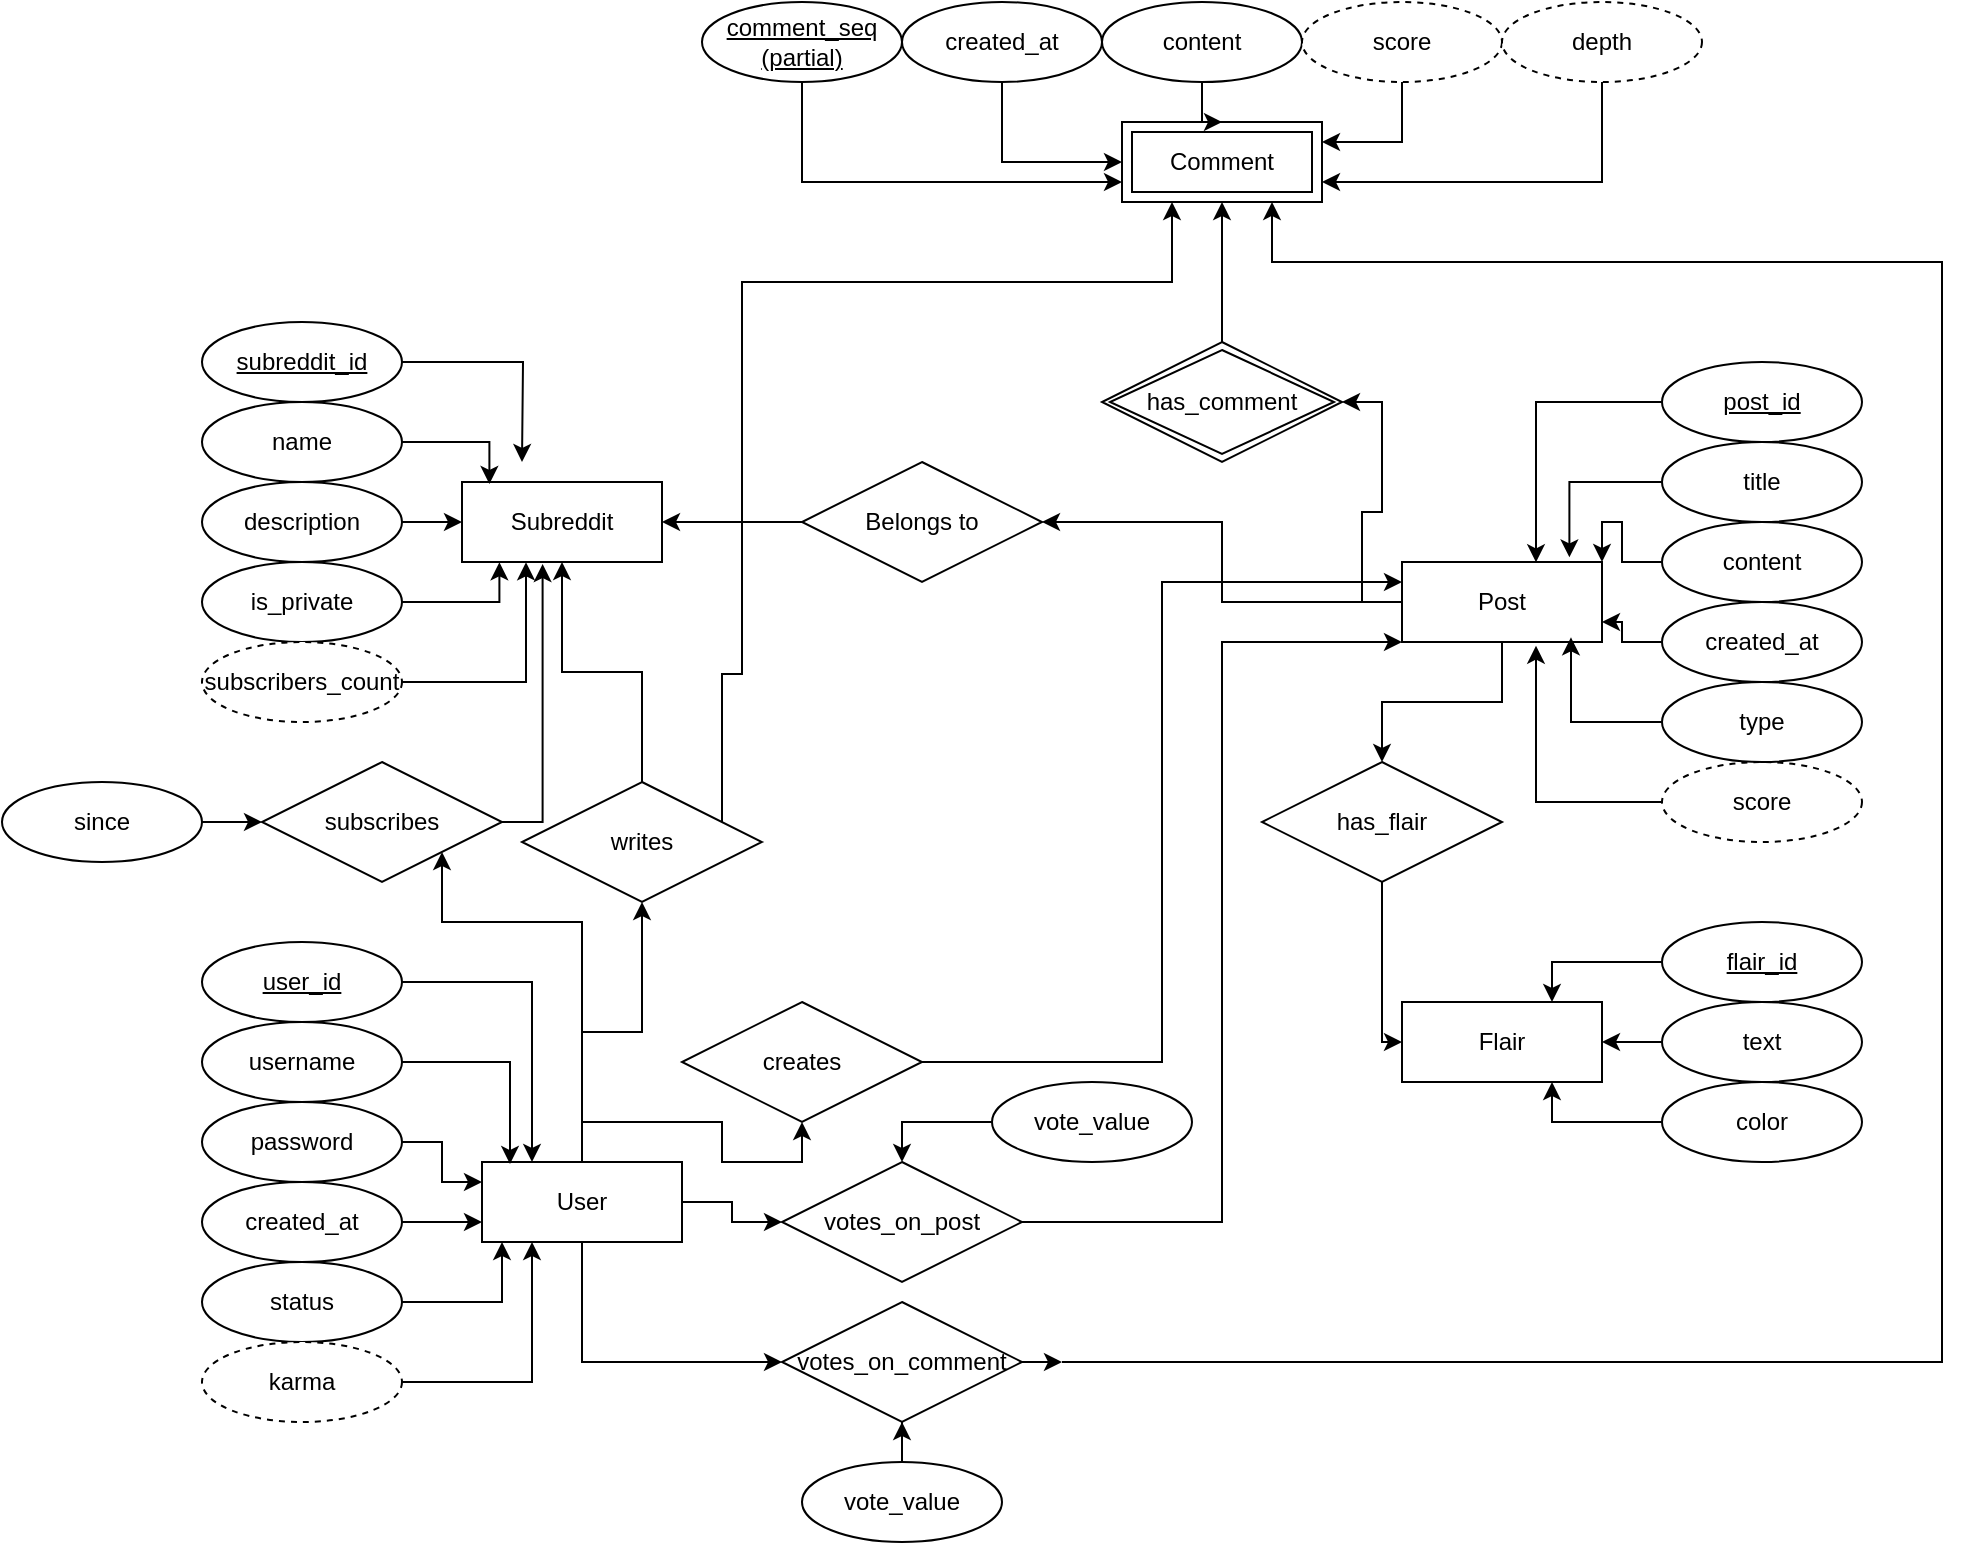 <mxfile version="28.2.7" pages="3">
  <diagram name="Концептуален модел" id="dYPgF4JKymdjszaEyosC">
    <mxGraphModel dx="1991" dy="628" grid="1" gridSize="10" guides="1" tooltips="1" connect="1" arrows="1" fold="1" page="1" pageScale="1" pageWidth="850" pageHeight="1100" math="0" shadow="0">
      <root>
        <mxCell id="0" />
        <mxCell id="1" parent="0" />
        <mxCell id="xXVBoHOG3CjWOZ_luBMX-74" style="edgeStyle=orthogonalEdgeStyle;rounded=0;orthogonalLoop=1;jettySize=auto;html=1;entryX=0.5;entryY=1;entryDx=0;entryDy=0;" edge="1" parent="1" source="xXVBoHOG3CjWOZ_luBMX-1" target="xXVBoHOG3CjWOZ_luBMX-73">
          <mxGeometry relative="1" as="geometry" />
        </mxCell>
        <mxCell id="xXVBoHOG3CjWOZ_luBMX-84" style="edgeStyle=orthogonalEdgeStyle;rounded=0;orthogonalLoop=1;jettySize=auto;html=1;entryX=0.5;entryY=1;entryDx=0;entryDy=0;" edge="1" parent="1" source="xXVBoHOG3CjWOZ_luBMX-1" target="xXVBoHOG3CjWOZ_luBMX-83">
          <mxGeometry relative="1" as="geometry" />
        </mxCell>
        <mxCell id="xXVBoHOG3CjWOZ_luBMX-93" style="edgeStyle=orthogonalEdgeStyle;rounded=0;orthogonalLoop=1;jettySize=auto;html=1;entryX=0;entryY=0.5;entryDx=0;entryDy=0;" edge="1" parent="1" source="xXVBoHOG3CjWOZ_luBMX-1" target="xXVBoHOG3CjWOZ_luBMX-92">
          <mxGeometry relative="1" as="geometry" />
        </mxCell>
        <mxCell id="xXVBoHOG3CjWOZ_luBMX-96" style="edgeStyle=orthogonalEdgeStyle;rounded=0;orthogonalLoop=1;jettySize=auto;html=1;entryX=0;entryY=0.5;entryDx=0;entryDy=0;" edge="1" parent="1" source="xXVBoHOG3CjWOZ_luBMX-1" target="xXVBoHOG3CjWOZ_luBMX-95">
          <mxGeometry relative="1" as="geometry">
            <mxPoint x="220" y="700" as="targetPoint" />
            <Array as="points">
              <mxPoint x="220" y="690" />
            </Array>
          </mxGeometry>
        </mxCell>
        <mxCell id="xXVBoHOG3CjWOZ_luBMX-1" value="User" style="whiteSpace=wrap;html=1;align=center;" vertex="1" parent="1">
          <mxGeometry x="170" y="590" width="100" height="40" as="geometry" />
        </mxCell>
        <mxCell id="xXVBoHOG3CjWOZ_luBMX-12" style="edgeStyle=orthogonalEdgeStyle;rounded=0;orthogonalLoop=1;jettySize=auto;html=1;entryX=0.25;entryY=0;entryDx=0;entryDy=0;" edge="1" parent="1" source="xXVBoHOG3CjWOZ_luBMX-2" target="xXVBoHOG3CjWOZ_luBMX-1">
          <mxGeometry relative="1" as="geometry" />
        </mxCell>
        <mxCell id="xXVBoHOG3CjWOZ_luBMX-2" value="user_id" style="ellipse;whiteSpace=wrap;html=1;align=center;fontStyle=4;" vertex="1" parent="1">
          <mxGeometry x="30" y="480" width="100" height="40" as="geometry" />
        </mxCell>
        <mxCell id="xXVBoHOG3CjWOZ_luBMX-3" value="username" style="ellipse;whiteSpace=wrap;html=1;align=center;" vertex="1" parent="1">
          <mxGeometry x="30" y="520" width="100" height="40" as="geometry" />
        </mxCell>
        <mxCell id="xXVBoHOG3CjWOZ_luBMX-14" style="edgeStyle=orthogonalEdgeStyle;rounded=0;orthogonalLoop=1;jettySize=auto;html=1;entryX=0;entryY=0.25;entryDx=0;entryDy=0;" edge="1" parent="1" source="xXVBoHOG3CjWOZ_luBMX-4" target="xXVBoHOG3CjWOZ_luBMX-1">
          <mxGeometry relative="1" as="geometry" />
        </mxCell>
        <mxCell id="xXVBoHOG3CjWOZ_luBMX-4" value="password" style="ellipse;whiteSpace=wrap;html=1;align=center;" vertex="1" parent="1">
          <mxGeometry x="30" y="560" width="100" height="40" as="geometry" />
        </mxCell>
        <mxCell id="xXVBoHOG3CjWOZ_luBMX-15" style="edgeStyle=orthogonalEdgeStyle;rounded=0;orthogonalLoop=1;jettySize=auto;html=1;entryX=0;entryY=0.75;entryDx=0;entryDy=0;" edge="1" parent="1" source="xXVBoHOG3CjWOZ_luBMX-5" target="xXVBoHOG3CjWOZ_luBMX-1">
          <mxGeometry relative="1" as="geometry" />
        </mxCell>
        <mxCell id="xXVBoHOG3CjWOZ_luBMX-5" value="created_at" style="ellipse;whiteSpace=wrap;html=1;align=center;" vertex="1" parent="1">
          <mxGeometry x="30" y="600" width="100" height="40" as="geometry" />
        </mxCell>
        <mxCell id="xXVBoHOG3CjWOZ_luBMX-6" value="status" style="ellipse;whiteSpace=wrap;html=1;align=center;" vertex="1" parent="1">
          <mxGeometry x="30" y="640" width="100" height="40" as="geometry" />
        </mxCell>
        <mxCell id="xXVBoHOG3CjWOZ_luBMX-17" style="edgeStyle=orthogonalEdgeStyle;rounded=0;orthogonalLoop=1;jettySize=auto;html=1;entryX=0.25;entryY=1;entryDx=0;entryDy=0;" edge="1" parent="1" source="xXVBoHOG3CjWOZ_luBMX-11" target="xXVBoHOG3CjWOZ_luBMX-1">
          <mxGeometry relative="1" as="geometry" />
        </mxCell>
        <mxCell id="xXVBoHOG3CjWOZ_luBMX-11" value="karma" style="ellipse;whiteSpace=wrap;html=1;align=center;dashed=1;" vertex="1" parent="1">
          <mxGeometry x="30" y="680" width="100" height="40" as="geometry" />
        </mxCell>
        <mxCell id="xXVBoHOG3CjWOZ_luBMX-13" style="edgeStyle=orthogonalEdgeStyle;rounded=0;orthogonalLoop=1;jettySize=auto;html=1;entryX=0.14;entryY=0.025;entryDx=0;entryDy=0;entryPerimeter=0;" edge="1" parent="1" source="xXVBoHOG3CjWOZ_luBMX-3" target="xXVBoHOG3CjWOZ_luBMX-1">
          <mxGeometry relative="1" as="geometry" />
        </mxCell>
        <mxCell id="xXVBoHOG3CjWOZ_luBMX-16" style="edgeStyle=orthogonalEdgeStyle;rounded=0;orthogonalLoop=1;jettySize=auto;html=1;entryX=0.1;entryY=1;entryDx=0;entryDy=0;entryPerimeter=0;" edge="1" parent="1" source="xXVBoHOG3CjWOZ_luBMX-6" target="xXVBoHOG3CjWOZ_luBMX-1">
          <mxGeometry relative="1" as="geometry" />
        </mxCell>
        <mxCell id="xXVBoHOG3CjWOZ_luBMX-18" value="Subreddit" style="whiteSpace=wrap;html=1;align=center;" vertex="1" parent="1">
          <mxGeometry x="160" y="250" width="100" height="40" as="geometry" />
        </mxCell>
        <mxCell id="xXVBoHOG3CjWOZ_luBMX-19" value="name" style="ellipse;whiteSpace=wrap;html=1;align=center;" vertex="1" parent="1">
          <mxGeometry x="30" y="210" width="100" height="40" as="geometry" />
        </mxCell>
        <mxCell id="xXVBoHOG3CjWOZ_luBMX-30" value="" style="edgeStyle=orthogonalEdgeStyle;rounded=0;orthogonalLoop=1;jettySize=auto;html=1;" edge="1" parent="1" source="xXVBoHOG3CjWOZ_luBMX-20" target="xXVBoHOG3CjWOZ_luBMX-18">
          <mxGeometry relative="1" as="geometry" />
        </mxCell>
        <mxCell id="xXVBoHOG3CjWOZ_luBMX-20" value="description" style="ellipse;whiteSpace=wrap;html=1;align=center;" vertex="1" parent="1">
          <mxGeometry x="30" y="250" width="100" height="40" as="geometry" />
        </mxCell>
        <mxCell id="xXVBoHOG3CjWOZ_luBMX-22" value="is_private" style="ellipse;whiteSpace=wrap;html=1;align=center;" vertex="1" parent="1">
          <mxGeometry x="30" y="290" width="100" height="40" as="geometry" />
        </mxCell>
        <mxCell id="xXVBoHOG3CjWOZ_luBMX-28" style="edgeStyle=orthogonalEdgeStyle;rounded=0;orthogonalLoop=1;jettySize=auto;html=1;" edge="1" parent="1" source="xXVBoHOG3CjWOZ_luBMX-24">
          <mxGeometry relative="1" as="geometry">
            <mxPoint x="190" y="240" as="targetPoint" />
          </mxGeometry>
        </mxCell>
        <mxCell id="xXVBoHOG3CjWOZ_luBMX-24" value="subreddit_id" style="ellipse;whiteSpace=wrap;html=1;align=center;fontStyle=4;" vertex="1" parent="1">
          <mxGeometry x="30" y="170" width="100" height="40" as="geometry" />
        </mxCell>
        <mxCell id="xXVBoHOG3CjWOZ_luBMX-25" value="subscribers_count" style="ellipse;whiteSpace=wrap;html=1;align=center;dashed=1;" vertex="1" parent="1">
          <mxGeometry x="30" y="330" width="100" height="40" as="geometry" />
        </mxCell>
        <mxCell id="xXVBoHOG3CjWOZ_luBMX-29" style="edgeStyle=orthogonalEdgeStyle;rounded=0;orthogonalLoop=1;jettySize=auto;html=1;entryX=0.137;entryY=0.025;entryDx=0;entryDy=0;entryPerimeter=0;" edge="1" parent="1" source="xXVBoHOG3CjWOZ_luBMX-19" target="xXVBoHOG3CjWOZ_luBMX-18">
          <mxGeometry relative="1" as="geometry" />
        </mxCell>
        <mxCell id="xXVBoHOG3CjWOZ_luBMX-31" style="edgeStyle=orthogonalEdgeStyle;rounded=0;orthogonalLoop=1;jettySize=auto;html=1;entryX=0.187;entryY=1.004;entryDx=0;entryDy=0;entryPerimeter=0;" edge="1" parent="1" source="xXVBoHOG3CjWOZ_luBMX-22" target="xXVBoHOG3CjWOZ_luBMX-18">
          <mxGeometry relative="1" as="geometry" />
        </mxCell>
        <mxCell id="xXVBoHOG3CjWOZ_luBMX-32" style="edgeStyle=orthogonalEdgeStyle;rounded=0;orthogonalLoop=1;jettySize=auto;html=1;entryX=0.32;entryY=1.004;entryDx=0;entryDy=0;entryPerimeter=0;" edge="1" parent="1" source="xXVBoHOG3CjWOZ_luBMX-25" target="xXVBoHOG3CjWOZ_luBMX-18">
          <mxGeometry relative="1" as="geometry" />
        </mxCell>
        <mxCell id="xXVBoHOG3CjWOZ_luBMX-77" style="edgeStyle=orthogonalEdgeStyle;rounded=0;orthogonalLoop=1;jettySize=auto;html=1;entryX=1;entryY=0.5;entryDx=0;entryDy=0;" edge="1" parent="1" source="xXVBoHOG3CjWOZ_luBMX-33" target="xXVBoHOG3CjWOZ_luBMX-76">
          <mxGeometry relative="1" as="geometry" />
        </mxCell>
        <mxCell id="xXVBoHOG3CjWOZ_luBMX-81" style="edgeStyle=orthogonalEdgeStyle;rounded=0;orthogonalLoop=1;jettySize=auto;html=1;entryX=1;entryY=0.5;entryDx=0;entryDy=0;" edge="1" parent="1" source="xXVBoHOG3CjWOZ_luBMX-33" target="xXVBoHOG3CjWOZ_luBMX-79">
          <mxGeometry relative="1" as="geometry" />
        </mxCell>
        <mxCell id="xXVBoHOG3CjWOZ_luBMX-100" style="edgeStyle=orthogonalEdgeStyle;rounded=0;orthogonalLoop=1;jettySize=auto;html=1;entryX=0.5;entryY=0;entryDx=0;entryDy=0;" edge="1" parent="1" source="xXVBoHOG3CjWOZ_luBMX-33" target="xXVBoHOG3CjWOZ_luBMX-99">
          <mxGeometry relative="1" as="geometry" />
        </mxCell>
        <mxCell id="xXVBoHOG3CjWOZ_luBMX-33" value="Post" style="whiteSpace=wrap;html=1;align=center;" vertex="1" parent="1">
          <mxGeometry x="630" y="290" width="100" height="40" as="geometry" />
        </mxCell>
        <mxCell id="xXVBoHOG3CjWOZ_luBMX-34" value="post_id" style="ellipse;whiteSpace=wrap;html=1;align=center;fontStyle=4;" vertex="1" parent="1">
          <mxGeometry x="760" y="190" width="100" height="40" as="geometry" />
        </mxCell>
        <mxCell id="xXVBoHOG3CjWOZ_luBMX-35" value="score" style="ellipse;whiteSpace=wrap;html=1;align=center;dashed=1;" vertex="1" parent="1">
          <mxGeometry x="760" y="390" width="100" height="40" as="geometry" />
        </mxCell>
        <mxCell id="xXVBoHOG3CjWOZ_luBMX-36" value="title" style="ellipse;whiteSpace=wrap;html=1;align=center;" vertex="1" parent="1">
          <mxGeometry x="760" y="230" width="100" height="40" as="geometry" />
        </mxCell>
        <mxCell id="xXVBoHOG3CjWOZ_luBMX-43" style="edgeStyle=orthogonalEdgeStyle;rounded=0;orthogonalLoop=1;jettySize=auto;html=1;entryX=1;entryY=0.75;entryDx=0;entryDy=0;" edge="1" parent="1" source="xXVBoHOG3CjWOZ_luBMX-37" target="xXVBoHOG3CjWOZ_luBMX-33">
          <mxGeometry relative="1" as="geometry" />
        </mxCell>
        <mxCell id="xXVBoHOG3CjWOZ_luBMX-37" value="created_at" style="ellipse;whiteSpace=wrap;html=1;align=center;" vertex="1" parent="1">
          <mxGeometry x="760" y="310" width="100" height="40" as="geometry" />
        </mxCell>
        <mxCell id="xXVBoHOG3CjWOZ_luBMX-42" style="edgeStyle=orthogonalEdgeStyle;rounded=0;orthogonalLoop=1;jettySize=auto;html=1;entryX=1;entryY=0;entryDx=0;entryDy=0;" edge="1" parent="1" source="xXVBoHOG3CjWOZ_luBMX-38" target="xXVBoHOG3CjWOZ_luBMX-33">
          <mxGeometry relative="1" as="geometry" />
        </mxCell>
        <mxCell id="xXVBoHOG3CjWOZ_luBMX-38" value="content" style="ellipse;whiteSpace=wrap;html=1;align=center;" vertex="1" parent="1">
          <mxGeometry x="760" y="270" width="100" height="40" as="geometry" />
        </mxCell>
        <mxCell id="xXVBoHOG3CjWOZ_luBMX-44" style="edgeStyle=orthogonalEdgeStyle;rounded=0;orthogonalLoop=1;jettySize=auto;html=1;entryX=0.845;entryY=0.942;entryDx=0;entryDy=0;entryPerimeter=0;" edge="1" parent="1" source="xXVBoHOG3CjWOZ_luBMX-39" target="xXVBoHOG3CjWOZ_luBMX-33">
          <mxGeometry relative="1" as="geometry">
            <mxPoint x="710" y="340" as="targetPoint" />
          </mxGeometry>
        </mxCell>
        <mxCell id="xXVBoHOG3CjWOZ_luBMX-39" value="type" style="ellipse;whiteSpace=wrap;html=1;align=center;" vertex="1" parent="1">
          <mxGeometry x="760" y="350" width="100" height="40" as="geometry" />
        </mxCell>
        <mxCell id="xXVBoHOG3CjWOZ_luBMX-40" style="edgeStyle=orthogonalEdgeStyle;rounded=0;orthogonalLoop=1;jettySize=auto;html=1;entryX=0.67;entryY=0.004;entryDx=0;entryDy=0;entryPerimeter=0;" edge="1" parent="1" source="xXVBoHOG3CjWOZ_luBMX-34" target="xXVBoHOG3CjWOZ_luBMX-33">
          <mxGeometry relative="1" as="geometry" />
        </mxCell>
        <mxCell id="xXVBoHOG3CjWOZ_luBMX-41" style="edgeStyle=orthogonalEdgeStyle;rounded=0;orthogonalLoop=1;jettySize=auto;html=1;entryX=0.837;entryY=-0.058;entryDx=0;entryDy=0;entryPerimeter=0;" edge="1" parent="1" source="xXVBoHOG3CjWOZ_luBMX-36" target="xXVBoHOG3CjWOZ_luBMX-33">
          <mxGeometry relative="1" as="geometry" />
        </mxCell>
        <mxCell id="xXVBoHOG3CjWOZ_luBMX-45" style="edgeStyle=orthogonalEdgeStyle;rounded=0;orthogonalLoop=1;jettySize=auto;html=1;entryX=0.67;entryY=1.046;entryDx=0;entryDy=0;entryPerimeter=0;" edge="1" parent="1" source="xXVBoHOG3CjWOZ_luBMX-35" target="xXVBoHOG3CjWOZ_luBMX-33">
          <mxGeometry relative="1" as="geometry" />
        </mxCell>
        <mxCell id="xXVBoHOG3CjWOZ_luBMX-46" value="Flair" style="whiteSpace=wrap;html=1;align=center;" vertex="1" parent="1">
          <mxGeometry x="630" y="510" width="100" height="40" as="geometry" />
        </mxCell>
        <mxCell id="xXVBoHOG3CjWOZ_luBMX-50" style="edgeStyle=orthogonalEdgeStyle;rounded=0;orthogonalLoop=1;jettySize=auto;html=1;entryX=0.75;entryY=0;entryDx=0;entryDy=0;" edge="1" parent="1" source="xXVBoHOG3CjWOZ_luBMX-47" target="xXVBoHOG3CjWOZ_luBMX-46">
          <mxGeometry relative="1" as="geometry" />
        </mxCell>
        <mxCell id="xXVBoHOG3CjWOZ_luBMX-47" value="flair_id" style="ellipse;whiteSpace=wrap;html=1;align=center;fontStyle=4;" vertex="1" parent="1">
          <mxGeometry x="760" y="470" width="100" height="40" as="geometry" />
        </mxCell>
        <mxCell id="xXVBoHOG3CjWOZ_luBMX-51" value="" style="edgeStyle=orthogonalEdgeStyle;rounded=0;orthogonalLoop=1;jettySize=auto;html=1;" edge="1" parent="1" source="xXVBoHOG3CjWOZ_luBMX-48" target="xXVBoHOG3CjWOZ_luBMX-46">
          <mxGeometry relative="1" as="geometry" />
        </mxCell>
        <mxCell id="xXVBoHOG3CjWOZ_luBMX-48" value="text" style="ellipse;whiteSpace=wrap;html=1;align=center;" vertex="1" parent="1">
          <mxGeometry x="760" y="510" width="100" height="40" as="geometry" />
        </mxCell>
        <mxCell id="xXVBoHOG3CjWOZ_luBMX-52" style="edgeStyle=orthogonalEdgeStyle;rounded=0;orthogonalLoop=1;jettySize=auto;html=1;entryX=0.75;entryY=1;entryDx=0;entryDy=0;" edge="1" parent="1" source="xXVBoHOG3CjWOZ_luBMX-49" target="xXVBoHOG3CjWOZ_luBMX-46">
          <mxGeometry relative="1" as="geometry" />
        </mxCell>
        <mxCell id="xXVBoHOG3CjWOZ_luBMX-49" value="color" style="ellipse;whiteSpace=wrap;html=1;align=center;" vertex="1" parent="1">
          <mxGeometry x="760" y="550" width="100" height="40" as="geometry" />
        </mxCell>
        <mxCell id="xXVBoHOG3CjWOZ_luBMX-53" value="Comment" style="shape=ext;margin=3;double=1;whiteSpace=wrap;html=1;align=center;" vertex="1" parent="1">
          <mxGeometry x="490" y="70" width="100" height="40" as="geometry" />
        </mxCell>
        <mxCell id="xXVBoHOG3CjWOZ_luBMX-59" style="edgeStyle=orthogonalEdgeStyle;rounded=0;orthogonalLoop=1;jettySize=auto;html=1;entryX=0;entryY=0.75;entryDx=0;entryDy=0;" edge="1" parent="1" source="xXVBoHOG3CjWOZ_luBMX-54" target="xXVBoHOG3CjWOZ_luBMX-53">
          <mxGeometry relative="1" as="geometry">
            <mxPoint x="330" y="100" as="targetPoint" />
            <Array as="points">
              <mxPoint x="330" y="100" />
            </Array>
          </mxGeometry>
        </mxCell>
        <mxCell id="xXVBoHOG3CjWOZ_luBMX-54" value="comment_seq (partial)" style="ellipse;whiteSpace=wrap;html=1;align=center;fontStyle=4;" vertex="1" parent="1">
          <mxGeometry x="280" y="10" width="100" height="40" as="geometry" />
        </mxCell>
        <mxCell id="xXVBoHOG3CjWOZ_luBMX-60" style="edgeStyle=orthogonalEdgeStyle;rounded=0;orthogonalLoop=1;jettySize=auto;html=1;entryX=0;entryY=0.5;entryDx=0;entryDy=0;" edge="1" parent="1" source="xXVBoHOG3CjWOZ_luBMX-55" target="xXVBoHOG3CjWOZ_luBMX-53">
          <mxGeometry relative="1" as="geometry">
            <mxPoint x="430" y="90" as="targetPoint" />
            <Array as="points">
              <mxPoint x="430" y="90" />
            </Array>
          </mxGeometry>
        </mxCell>
        <mxCell id="xXVBoHOG3CjWOZ_luBMX-55" value="created_at" style="ellipse;whiteSpace=wrap;html=1;align=center;" vertex="1" parent="1">
          <mxGeometry x="380" y="10" width="100" height="40" as="geometry" />
        </mxCell>
        <mxCell id="xXVBoHOG3CjWOZ_luBMX-61" value="" style="edgeStyle=orthogonalEdgeStyle;rounded=0;orthogonalLoop=1;jettySize=auto;html=1;" edge="1" parent="1" source="xXVBoHOG3CjWOZ_luBMX-56" target="xXVBoHOG3CjWOZ_luBMX-53">
          <mxGeometry relative="1" as="geometry" />
        </mxCell>
        <mxCell id="xXVBoHOG3CjWOZ_luBMX-56" value="content" style="ellipse;whiteSpace=wrap;html=1;align=center;" vertex="1" parent="1">
          <mxGeometry x="480" y="10" width="100" height="40" as="geometry" />
        </mxCell>
        <mxCell id="xXVBoHOG3CjWOZ_luBMX-62" style="edgeStyle=orthogonalEdgeStyle;rounded=0;orthogonalLoop=1;jettySize=auto;html=1;entryX=1;entryY=0.25;entryDx=0;entryDy=0;" edge="1" parent="1" source="xXVBoHOG3CjWOZ_luBMX-57" target="xXVBoHOG3CjWOZ_luBMX-53">
          <mxGeometry relative="1" as="geometry" />
        </mxCell>
        <mxCell id="xXVBoHOG3CjWOZ_luBMX-57" value="score" style="ellipse;whiteSpace=wrap;html=1;align=center;dashed=1;" vertex="1" parent="1">
          <mxGeometry x="580" y="10" width="100" height="40" as="geometry" />
        </mxCell>
        <mxCell id="xXVBoHOG3CjWOZ_luBMX-63" style="edgeStyle=orthogonalEdgeStyle;rounded=0;orthogonalLoop=1;jettySize=auto;html=1;entryX=1;entryY=0.75;entryDx=0;entryDy=0;" edge="1" parent="1" source="xXVBoHOG3CjWOZ_luBMX-58" target="xXVBoHOG3CjWOZ_luBMX-53">
          <mxGeometry relative="1" as="geometry">
            <mxPoint x="730" y="100" as="targetPoint" />
            <Array as="points">
              <mxPoint x="730" y="100" />
            </Array>
          </mxGeometry>
        </mxCell>
        <mxCell id="xXVBoHOG3CjWOZ_luBMX-58" value="depth" style="ellipse;whiteSpace=wrap;html=1;align=center;dashed=1;" vertex="1" parent="1">
          <mxGeometry x="680" y="10" width="100" height="40" as="geometry" />
        </mxCell>
        <mxCell id="xXVBoHOG3CjWOZ_luBMX-102" value="" style="edgeStyle=orthogonalEdgeStyle;rounded=0;orthogonalLoop=1;jettySize=auto;html=1;" edge="1" parent="1" source="xXVBoHOG3CjWOZ_luBMX-65" target="xXVBoHOG3CjWOZ_luBMX-86">
          <mxGeometry relative="1" as="geometry" />
        </mxCell>
        <mxCell id="xXVBoHOG3CjWOZ_luBMX-65" value="since" style="ellipse;whiteSpace=wrap;html=1;align=center;" vertex="1" parent="1">
          <mxGeometry x="-70" y="400" width="100" height="40" as="geometry" />
        </mxCell>
        <mxCell id="xXVBoHOG3CjWOZ_luBMX-104" value="" style="edgeStyle=orthogonalEdgeStyle;rounded=0;orthogonalLoop=1;jettySize=auto;html=1;" edge="1" parent="1" source="xXVBoHOG3CjWOZ_luBMX-69" target="xXVBoHOG3CjWOZ_luBMX-95">
          <mxGeometry relative="1" as="geometry" />
        </mxCell>
        <mxCell id="xXVBoHOG3CjWOZ_luBMX-69" value="vote_value" style="ellipse;whiteSpace=wrap;html=1;align=center;" vertex="1" parent="1">
          <mxGeometry x="330" y="740" width="100" height="40" as="geometry" />
        </mxCell>
        <mxCell id="xXVBoHOG3CjWOZ_luBMX-103" style="edgeStyle=orthogonalEdgeStyle;rounded=0;orthogonalLoop=1;jettySize=auto;html=1;" edge="1" parent="1" source="xXVBoHOG3CjWOZ_luBMX-70" target="xXVBoHOG3CjWOZ_luBMX-92">
          <mxGeometry relative="1" as="geometry">
            <mxPoint x="400" y="570" as="targetPoint" />
            <Array as="points">
              <mxPoint x="380" y="570" />
            </Array>
          </mxGeometry>
        </mxCell>
        <mxCell id="xXVBoHOG3CjWOZ_luBMX-70" value="vote_value" style="ellipse;whiteSpace=wrap;html=1;align=center;" vertex="1" parent="1">
          <mxGeometry x="425" y="550" width="100" height="40" as="geometry" />
        </mxCell>
        <mxCell id="xXVBoHOG3CjWOZ_luBMX-75" style="edgeStyle=orthogonalEdgeStyle;rounded=0;orthogonalLoop=1;jettySize=auto;html=1;entryX=0;entryY=0.25;entryDx=0;entryDy=0;" edge="1" parent="1" source="xXVBoHOG3CjWOZ_luBMX-73" target="xXVBoHOG3CjWOZ_luBMX-33">
          <mxGeometry relative="1" as="geometry" />
        </mxCell>
        <mxCell id="xXVBoHOG3CjWOZ_luBMX-73" value="creates" style="shape=rhombus;perimeter=rhombusPerimeter;whiteSpace=wrap;html=1;align=center;" vertex="1" parent="1">
          <mxGeometry x="270" y="510" width="120" height="60" as="geometry" />
        </mxCell>
        <mxCell id="xXVBoHOG3CjWOZ_luBMX-78" style="edgeStyle=orthogonalEdgeStyle;rounded=0;orthogonalLoop=1;jettySize=auto;html=1;entryX=1;entryY=0.5;entryDx=0;entryDy=0;" edge="1" parent="1" source="xXVBoHOG3CjWOZ_luBMX-76" target="xXVBoHOG3CjWOZ_luBMX-18">
          <mxGeometry relative="1" as="geometry" />
        </mxCell>
        <mxCell id="xXVBoHOG3CjWOZ_luBMX-76" value="Belongs to" style="shape=rhombus;perimeter=rhombusPerimeter;whiteSpace=wrap;html=1;align=center;" vertex="1" parent="1">
          <mxGeometry x="330" y="240" width="120" height="60" as="geometry" />
        </mxCell>
        <mxCell id="xXVBoHOG3CjWOZ_luBMX-82" style="edgeStyle=orthogonalEdgeStyle;rounded=0;orthogonalLoop=1;jettySize=auto;html=1;entryX=0.5;entryY=1;entryDx=0;entryDy=0;" edge="1" parent="1" source="xXVBoHOG3CjWOZ_luBMX-79" target="xXVBoHOG3CjWOZ_luBMX-53">
          <mxGeometry relative="1" as="geometry" />
        </mxCell>
        <mxCell id="xXVBoHOG3CjWOZ_luBMX-79" value="has_comment" style="shape=rhombus;double=1;perimeter=rhombusPerimeter;whiteSpace=wrap;html=1;align=center;" vertex="1" parent="1">
          <mxGeometry x="480" y="180" width="120" height="60" as="geometry" />
        </mxCell>
        <mxCell id="xXVBoHOG3CjWOZ_luBMX-85" style="edgeStyle=orthogonalEdgeStyle;rounded=0;orthogonalLoop=1;jettySize=auto;html=1;entryX=0.25;entryY=1;entryDx=0;entryDy=0;" edge="1" parent="1" source="xXVBoHOG3CjWOZ_luBMX-83" target="xXVBoHOG3CjWOZ_luBMX-53">
          <mxGeometry relative="1" as="geometry">
            <mxPoint x="510" y="150" as="targetPoint" />
            <Array as="points">
              <mxPoint x="290" y="346" />
              <mxPoint x="300" y="346" />
              <mxPoint x="300" y="150" />
              <mxPoint x="515" y="150" />
            </Array>
          </mxGeometry>
        </mxCell>
        <mxCell id="xXVBoHOG3CjWOZ_luBMX-87" value="" style="edgeStyle=orthogonalEdgeStyle;rounded=0;orthogonalLoop=1;jettySize=auto;html=1;" edge="1" parent="1" source="xXVBoHOG3CjWOZ_luBMX-83" target="xXVBoHOG3CjWOZ_luBMX-18">
          <mxGeometry relative="1" as="geometry" />
        </mxCell>
        <mxCell id="xXVBoHOG3CjWOZ_luBMX-83" value="writes" style="shape=rhombus;perimeter=rhombusPerimeter;whiteSpace=wrap;html=1;align=center;" vertex="1" parent="1">
          <mxGeometry x="190" y="400" width="120" height="60" as="geometry" />
        </mxCell>
        <mxCell id="xXVBoHOG3CjWOZ_luBMX-90" style="edgeStyle=orthogonalEdgeStyle;rounded=0;orthogonalLoop=1;jettySize=auto;html=1;entryX=0.403;entryY=1.025;entryDx=0;entryDy=0;entryPerimeter=0;" edge="1" parent="1" source="xXVBoHOG3CjWOZ_luBMX-86" target="xXVBoHOG3CjWOZ_luBMX-18">
          <mxGeometry relative="1" as="geometry">
            <mxPoint x="200" y="300" as="targetPoint" />
            <Array as="points">
              <mxPoint x="200" y="420" />
            </Array>
          </mxGeometry>
        </mxCell>
        <mxCell id="xXVBoHOG3CjWOZ_luBMX-86" value="subscribes" style="shape=rhombus;perimeter=rhombusPerimeter;whiteSpace=wrap;html=1;align=center;" vertex="1" parent="1">
          <mxGeometry x="60" y="390" width="120" height="60" as="geometry" />
        </mxCell>
        <mxCell id="xXVBoHOG3CjWOZ_luBMX-89" style="edgeStyle=orthogonalEdgeStyle;rounded=0;orthogonalLoop=1;jettySize=auto;html=1;entryX=1;entryY=1;entryDx=0;entryDy=0;" edge="1" parent="1" source="xXVBoHOG3CjWOZ_luBMX-1" target="xXVBoHOG3CjWOZ_luBMX-86">
          <mxGeometry relative="1" as="geometry">
            <mxPoint x="210" y="460" as="targetPoint" />
            <Array as="points">
              <mxPoint x="220" y="470" />
              <mxPoint x="150" y="470" />
            </Array>
          </mxGeometry>
        </mxCell>
        <mxCell id="xXVBoHOG3CjWOZ_luBMX-94" style="edgeStyle=orthogonalEdgeStyle;rounded=0;orthogonalLoop=1;jettySize=auto;html=1;entryX=0;entryY=1;entryDx=0;entryDy=0;" edge="1" parent="1" source="xXVBoHOG3CjWOZ_luBMX-92" target="xXVBoHOG3CjWOZ_luBMX-33">
          <mxGeometry relative="1" as="geometry">
            <mxPoint x="540" y="330" as="targetPoint" />
            <Array as="points">
              <mxPoint x="540" y="620" />
              <mxPoint x="540" y="330" />
            </Array>
          </mxGeometry>
        </mxCell>
        <mxCell id="xXVBoHOG3CjWOZ_luBMX-92" value="votes_on_post" style="shape=rhombus;perimeter=rhombusPerimeter;whiteSpace=wrap;html=1;align=center;" vertex="1" parent="1">
          <mxGeometry x="320" y="590" width="120" height="60" as="geometry" />
        </mxCell>
        <mxCell id="xXVBoHOG3CjWOZ_luBMX-97" style="edgeStyle=orthogonalEdgeStyle;rounded=0;orthogonalLoop=1;jettySize=auto;html=1;entryX=0.75;entryY=1;entryDx=0;entryDy=0;" edge="1" parent="1" target="xXVBoHOG3CjWOZ_luBMX-53">
          <mxGeometry relative="1" as="geometry">
            <mxPoint x="570" y="140" as="targetPoint" />
            <mxPoint x="460" y="690" as="sourcePoint" />
            <Array as="points">
              <mxPoint x="900" y="690" />
              <mxPoint x="900" y="140" />
              <mxPoint x="565" y="140" />
            </Array>
          </mxGeometry>
        </mxCell>
        <mxCell id="xXVBoHOG3CjWOZ_luBMX-105" style="edgeStyle=orthogonalEdgeStyle;rounded=0;orthogonalLoop=1;jettySize=auto;html=1;exitX=1;exitY=0.5;exitDx=0;exitDy=0;" edge="1" parent="1" source="xXVBoHOG3CjWOZ_luBMX-95">
          <mxGeometry relative="1" as="geometry">
            <mxPoint x="460" y="690.167" as="targetPoint" />
          </mxGeometry>
        </mxCell>
        <mxCell id="xXVBoHOG3CjWOZ_luBMX-95" value="votes_on_comment" style="shape=rhombus;perimeter=rhombusPerimeter;whiteSpace=wrap;html=1;align=center;" vertex="1" parent="1">
          <mxGeometry x="320" y="660" width="120" height="60" as="geometry" />
        </mxCell>
        <mxCell id="xXVBoHOG3CjWOZ_luBMX-101" style="edgeStyle=orthogonalEdgeStyle;rounded=0;orthogonalLoop=1;jettySize=auto;html=1;entryX=0;entryY=0.5;entryDx=0;entryDy=0;" edge="1" parent="1" source="xXVBoHOG3CjWOZ_luBMX-99" target="xXVBoHOG3CjWOZ_luBMX-46">
          <mxGeometry relative="1" as="geometry">
            <mxPoint x="620" y="530" as="targetPoint" />
            <Array as="points">
              <mxPoint x="620" y="530" />
            </Array>
          </mxGeometry>
        </mxCell>
        <mxCell id="xXVBoHOG3CjWOZ_luBMX-99" value="has_flair" style="shape=rhombus;perimeter=rhombusPerimeter;whiteSpace=wrap;html=1;align=center;" vertex="1" parent="1">
          <mxGeometry x="560" y="390" width="120" height="60" as="geometry" />
        </mxCell>
      </root>
    </mxGraphModel>
  </diagram>
  <diagram name="Логически модел" id="FNjOBWp-079ey2nxJsIl">
    <mxGraphModel dx="3412" dy="1143" grid="1" gridSize="10" guides="1" tooltips="1" connect="1" arrows="1" fold="1" page="1" pageScale="1" pageWidth="850" pageHeight="1100" math="0" shadow="0">
      <root>
        <mxCell id="0" />
        <mxCell id="1" parent="0" />
        <mxCell id="FxmKq2kwdO-IWyrq16No-47" value="&lt;font style=&quot;font-size: 14px;&quot;&gt;&lt;b&gt;Потребител&lt;/b&gt;&lt;/font&gt;" style="rounded=1;whiteSpace=wrap;html=1;fillColor=#dae8fc;labelPosition=center;verticalLabelPosition=top;align=center;verticalAlign=bottom;" vertex="1" parent="1">
          <mxGeometry x="190" y="130" width="170" height="160" as="geometry" />
        </mxCell>
        <mxCell id="FxmKq2kwdO-IWyrq16No-48" value="&lt;u&gt;UserID&lt;/u&gt;" style="text;html=1;strokeColor=none;fillColor=none;align=left;verticalAlign=top;whiteSpace=wrap;rounded=0;" vertex="1" parent="FxmKq2kwdO-IWyrq16No-47">
          <mxGeometry x="10" y="8.889" width="140" height="17.778" as="geometry" />
        </mxCell>
        <mxCell id="FxmKq2kwdO-IWyrq16No-49" value="Име" style="text;html=1;strokeColor=none;fillColor=none;align=left;verticalAlign=top;whiteSpace=wrap;rounded=0;" vertex="1" parent="FxmKq2kwdO-IWyrq16No-47">
          <mxGeometry x="10" y="30.49" width="140" height="23.33" as="geometry" />
        </mxCell>
        <mxCell id="FxmKq2kwdO-IWyrq16No-50" value="Имейл" style="text;html=1;strokeColor=none;fillColor=none;align=left;verticalAlign=top;whiteSpace=wrap;rounded=0;" vertex="1" parent="FxmKq2kwdO-IWyrq16No-47">
          <mxGeometry x="10" y="102.07" width="140" height="27.93" as="geometry" />
        </mxCell>
        <mxCell id="FxmKq2kwdO-IWyrq16No-51" value="Телефон" style="text;html=1;strokeColor=none;fillColor=none;align=left;verticalAlign=top;whiteSpace=wrap;rounded=0;" vertex="1" parent="FxmKq2kwdO-IWyrq16No-47">
          <mxGeometry x="10" y="130" width="140" height="24.28" as="geometry" />
        </mxCell>
        <mxCell id="FxmKq2kwdO-IWyrq16No-52" value="Фамилия" style="text;html=1;align=left;verticalAlign=middle;whiteSpace=wrap;rounded=0;labelPosition=center;verticalLabelPosition=middle;" vertex="1" parent="FxmKq2kwdO-IWyrq16No-47">
          <mxGeometry x="10" y="53.816" width="160" height="24.126" as="geometry" />
        </mxCell>
        <mxCell id="xsSogKUQ-iAwHHJJICw--47" value="ЕГН" style="text;html=1;align=left;verticalAlign=middle;whiteSpace=wrap;rounded=0;labelPosition=center;verticalLabelPosition=middle;" vertex="1" parent="FxmKq2kwdO-IWyrq16No-47">
          <mxGeometry x="10" y="77.941" width="160" height="24.126" as="geometry" />
        </mxCell>
        <mxCell id="0tdC7_IZy3TEFIUBJlUo-47" style="edgeStyle=orthogonalEdgeStyle;rounded=0;orthogonalLoop=1;jettySize=auto;html=1;exitX=0.5;exitY=1;exitDx=0;exitDy=0;" edge="1" parent="FxmKq2kwdO-IWyrq16No-47" source="FxmKq2kwdO-IWyrq16No-50" target="FxmKq2kwdO-IWyrq16No-50">
          <mxGeometry relative="1" as="geometry" />
        </mxCell>
        <mxCell id="FxmKq2kwdO-IWyrq16No-53" value="&lt;font style=&quot;font-size: 14px;&quot;&gt;&lt;b&gt;Автокъща&lt;/b&gt;&lt;/font&gt;" style="rounded=1;whiteSpace=wrap;html=1;fillColor=#dae8fc;labelPosition=center;verticalLabelPosition=top;align=center;verticalAlign=bottom;" vertex="1" parent="1">
          <mxGeometry y="530" width="160" height="140" as="geometry" />
        </mxCell>
        <mxCell id="FxmKq2kwdO-IWyrq16No-54" value="&lt;u&gt;DealerID&lt;/u&gt;" style="text;html=1;strokeColor=none;fillColor=none;align=left;verticalAlign=top;whiteSpace=wrap;rounded=0;" vertex="1" parent="FxmKq2kwdO-IWyrq16No-53">
          <mxGeometry x="10" y="10" width="140" height="20" as="geometry" />
        </mxCell>
        <mxCell id="FxmKq2kwdO-IWyrq16No-55" value="Име" style="text;html=1;strokeColor=none;fillColor=none;align=left;verticalAlign=top;whiteSpace=wrap;rounded=0;" vertex="1" parent="FxmKq2kwdO-IWyrq16No-53">
          <mxGeometry x="10" y="40" width="140" height="20" as="geometry" />
        </mxCell>
        <mxCell id="FxmKq2kwdO-IWyrq16No-56" value="Адрес" style="text;html=1;strokeColor=none;fillColor=none;align=left;verticalAlign=top;whiteSpace=wrap;rounded=0;" vertex="1" parent="FxmKq2kwdO-IWyrq16No-53">
          <mxGeometry x="10" y="69" width="140" height="20" as="geometry" />
        </mxCell>
        <mxCell id="FxmKq2kwdO-IWyrq16No-57" value="Телефон" style="text;html=1;strokeColor=none;fillColor=none;align=left;verticalAlign=top;whiteSpace=wrap;rounded=0;" vertex="1" parent="FxmKq2kwdO-IWyrq16No-53">
          <mxGeometry x="10" y="97" width="140" height="20" as="geometry" />
        </mxCell>
        <mxCell id="FxmKq2kwdO-IWyrq16No-58" value="&lt;font style=&quot;font-size: 14px;&quot;&gt;&lt;b&gt;Автомобил&lt;/b&gt;&lt;/font&gt;" style="rounded=1;whiteSpace=wrap;html=1;fillColor=#dae8fc;labelPosition=center;verticalLabelPosition=top;align=center;verticalAlign=bottom;" vertex="1" parent="1">
          <mxGeometry x="480" y="125" width="160" height="210" as="geometry" />
        </mxCell>
        <mxCell id="FxmKq2kwdO-IWyrq16No-59" value="&lt;u&gt;CarID&lt;/u&gt;" style="text;html=1;strokeColor=none;fillColor=none;align=left;verticalAlign=top;whiteSpace=wrap;rounded=0;" vertex="1" parent="FxmKq2kwdO-IWyrq16No-58">
          <mxGeometry x="10" y="10.001" width="140" height="30.0" as="geometry" />
        </mxCell>
        <mxCell id="FxmKq2kwdO-IWyrq16No-60" value="Марка" style="text;html=1;strokeColor=none;fillColor=none;align=left;verticalAlign=top;whiteSpace=wrap;rounded=0;" vertex="1" parent="FxmKq2kwdO-IWyrq16No-58">
          <mxGeometry x="10" y="33.15" width="140" height="17.64" as="geometry" />
        </mxCell>
        <mxCell id="FxmKq2kwdO-IWyrq16No-61" value="Модел" style="text;html=1;strokeColor=none;fillColor=none;align=left;verticalAlign=top;whiteSpace=wrap;rounded=0;" vertex="1" parent="FxmKq2kwdO-IWyrq16No-58">
          <mxGeometry x="10" y="60" width="140" height="27.63" as="geometry" />
        </mxCell>
        <mxCell id="FxmKq2kwdO-IWyrq16No-62" value="Година" style="text;html=1;strokeColor=none;fillColor=none;align=left;verticalAlign=top;whiteSpace=wrap;rounded=0;" vertex="1" parent="FxmKq2kwdO-IWyrq16No-58">
          <mxGeometry x="10" y="82.37" width="140" height="32.63" as="geometry" />
        </mxCell>
        <mxCell id="FxmKq2kwdO-IWyrq16No-65" value="Конски сили" style="text;html=1;align=left;verticalAlign=middle;whiteSpace=wrap;rounded=0;labelPosition=center;verticalLabelPosition=middle;" vertex="1" parent="FxmKq2kwdO-IWyrq16No-58">
          <mxGeometry x="10" y="129.996" width="140" height="25.266" as="geometry" />
        </mxCell>
        <mxCell id="FxmKq2kwdO-IWyrq16No-66" value="Пробег" style="text;html=1;align=left;verticalAlign=middle;whiteSpace=wrap;rounded=0;" vertex="1" parent="FxmKq2kwdO-IWyrq16No-58">
          <mxGeometry x="10" y="155.262" width="140" height="22.105" as="geometry" />
        </mxCell>
        <mxCell id="EckrEsCNv18yC2XtDbxX-47" value="ВИН номер" style="text;html=1;strokeColor=none;fillColor=none;align=left;verticalAlign=top;whiteSpace=wrap;rounded=0;" vertex="1" parent="FxmKq2kwdO-IWyrq16No-58">
          <mxGeometry x="10" y="106.37" width="140" height="23.63" as="geometry" />
        </mxCell>
        <mxCell id="FxmKq2kwdO-IWyrq16No-67" value="&lt;font style=&quot;font-size: 14px;&quot;&gt;&lt;b&gt;Обява&lt;/b&gt;&lt;/font&gt;" style="rounded=1;whiteSpace=wrap;html=1;fillColor=#f8cecc;labelPosition=center;verticalLabelPosition=top;align=center;verticalAlign=bottom;" vertex="1" parent="1">
          <mxGeometry x="210" y="390" width="160" height="130" as="geometry" />
        </mxCell>
        <mxCell id="FxmKq2kwdO-IWyrq16No-68" value="&lt;u&gt;AdID&lt;/u&gt;" style="text;html=1;strokeColor=none;fillColor=none;align=left;verticalAlign=top;whiteSpace=wrap;rounded=0;" vertex="1" parent="FxmKq2kwdO-IWyrq16No-67">
          <mxGeometry x="10" y="15.91" width="140" height="24.09" as="geometry" />
        </mxCell>
        <mxCell id="FxmKq2kwdO-IWyrq16No-73" value="Дата" style="text;html=1;strokeColor=none;fillColor=none;align=left;verticalAlign=top;whiteSpace=wrap;rounded=0;" vertex="1" parent="FxmKq2kwdO-IWyrq16No-67">
          <mxGeometry x="10" y="40" width="140" height="25" as="geometry" />
        </mxCell>
        <mxCell id="FxmKq2kwdO-IWyrq16No-74" value="Цена" style="text;html=1;strokeColor=none;fillColor=none;align=left;verticalAlign=top;whiteSpace=wrap;rounded=0;" vertex="1" parent="FxmKq2kwdO-IWyrq16No-67">
          <mxGeometry x="10" y="65" width="140" height="32.1" as="geometry" />
        </mxCell>
        <mxCell id="FxmKq2kwdO-IWyrq16No-75" value="Описание" style="text;html=1;align=left;verticalAlign=middle;whiteSpace=wrap;rounded=0;" vertex="1" parent="FxmKq2kwdO-IWyrq16No-67">
          <mxGeometry x="10" y="90" width="140" height="30" as="geometry" />
        </mxCell>
        <mxCell id="FxmKq2kwdO-IWyrq16No-76" value="&lt;font style=&quot;font-size: 14px;&quot;&gt;&lt;b&gt;Категория&lt;/b&gt;&lt;/font&gt;" style="rounded=1;whiteSpace=wrap;html=1;fillColor=#ffe6cc;labelPosition=center;verticalLabelPosition=top;align=center;verticalAlign=bottom;" vertex="1" parent="1">
          <mxGeometry x="730" y="190" width="160" height="80" as="geometry" />
        </mxCell>
        <mxCell id="FxmKq2kwdO-IWyrq16No-77" value="&lt;u&gt;CategoryID&lt;/u&gt;" style="text;html=1;strokeColor=none;fillColor=none;align=left;verticalAlign=top;whiteSpace=wrap;rounded=0;" vertex="1" parent="FxmKq2kwdO-IWyrq16No-76">
          <mxGeometry x="10" y="8" width="140" height="16" as="geometry" />
        </mxCell>
        <mxCell id="FxmKq2kwdO-IWyrq16No-78" value="Име" style="text;html=1;strokeColor=none;fillColor=none;align=left;verticalAlign=top;whiteSpace=wrap;rounded=0;" vertex="1" parent="FxmKq2kwdO-IWyrq16No-76">
          <mxGeometry x="10" y="40" width="140" height="30" as="geometry" />
        </mxCell>
        <mxCell id="FxmKq2kwdO-IWyrq16No-79" value="&lt;font style=&quot;font-size: 14px;&quot;&gt;&lt;b&gt;Град&lt;/b&gt;&lt;/font&gt;" style="rounded=1;whiteSpace=wrap;html=1;fillColor=#ffe6cc;labelPosition=center;verticalLabelPosition=top;align=center;verticalAlign=bottom;" vertex="1" parent="1">
          <mxGeometry x="430" y="560" width="160" height="100" as="geometry" />
        </mxCell>
        <mxCell id="FxmKq2kwdO-IWyrq16No-80" value="&lt;u&gt;CityID&lt;/u&gt;" style="text;html=1;strokeColor=none;fillColor=none;align=left;verticalAlign=top;whiteSpace=wrap;rounded=0;" vertex="1" parent="FxmKq2kwdO-IWyrq16No-79">
          <mxGeometry x="10" y="10" width="140" height="20" as="geometry" />
        </mxCell>
        <mxCell id="FxmKq2kwdO-IWyrq16No-81" value="Име" style="text;html=1;strokeColor=none;fillColor=none;align=left;verticalAlign=top;whiteSpace=wrap;rounded=0;" vertex="1" parent="FxmKq2kwdO-IWyrq16No-79">
          <mxGeometry x="10" y="30" width="140" height="20" as="geometry" />
        </mxCell>
        <mxCell id="FxmKq2kwdO-IWyrq16No-82" value="Област" style="text;html=1;strokeColor=none;fillColor=none;align=left;verticalAlign=top;whiteSpace=wrap;rounded=0;" vertex="1" parent="FxmKq2kwdO-IWyrq16No-79">
          <mxGeometry x="10" y="50" width="140" height="20" as="geometry" />
        </mxCell>
        <mxCell id="FxmKq2kwdO-IWyrq16No-83" value="&lt;font style=&quot;font-size: 14px;&quot;&gt;&lt;b&gt;Снимка&lt;/b&gt;&lt;/font&gt;" style="rounded=1;whiteSpace=wrap;html=1;fillColor=#ffe6cc;labelPosition=center;verticalLabelPosition=top;align=center;verticalAlign=bottom;" vertex="1" parent="1">
          <mxGeometry x="570" y="390" width="160" height="80" as="geometry" />
        </mxCell>
        <mxCell id="FxmKq2kwdO-IWyrq16No-84" value="&lt;u&gt;PhotoID&lt;/u&gt;" style="text;html=1;strokeColor=none;fillColor=none;align=left;verticalAlign=top;whiteSpace=wrap;rounded=0;" vertex="1" parent="FxmKq2kwdO-IWyrq16No-83">
          <mxGeometry x="10" y="6.67" width="140" height="33.33" as="geometry" />
        </mxCell>
        <mxCell id="FxmKq2kwdO-IWyrq16No-86" value="URL" style="text;html=1;strokeColor=none;fillColor=none;align=left;verticalAlign=top;whiteSpace=wrap;rounded=0;" vertex="1" parent="FxmKq2kwdO-IWyrq16No-83">
          <mxGeometry x="10" y="40" width="140" height="30" as="geometry" />
        </mxCell>
        <mxCell id="FxmKq2kwdO-IWyrq16No-87" value="&lt;font style=&quot;font-size: 14px;&quot;&gt;&lt;b&gt;Любими&lt;/b&gt;&lt;/font&gt;" style="rounded=1;whiteSpace=wrap;html=1;fillColor=#dae8fc;labelPosition=center;verticalLabelPosition=top;align=center;verticalAlign=bottom;" vertex="1" parent="1">
          <mxGeometry x="-110" y="310" width="160" height="70" as="geometry" />
        </mxCell>
        <mxCell id="FxmKq2kwdO-IWyrq16No-88" value="&lt;u&gt;UserID&lt;/u&gt;" style="text;html=1;strokeColor=none;fillColor=none;align=left;verticalAlign=top;whiteSpace=wrap;rounded=0;" vertex="1" parent="FxmKq2kwdO-IWyrq16No-87">
          <mxGeometry x="10" y="6.998" width="140" height="23.333" as="geometry" />
        </mxCell>
        <mxCell id="FxmKq2kwdO-IWyrq16No-89" value="&lt;u&gt;&amp;nbsp;AdID&lt;/u&gt;" style="text;html=1;strokeColor=none;fillColor=none;align=left;verticalAlign=top;whiteSpace=wrap;rounded=0;" vertex="1" parent="FxmKq2kwdO-IWyrq16No-87">
          <mxGeometry x="10" y="30.333" width="140" height="23.333" as="geometry" />
        </mxCell>
        <mxCell id="0tdC7_IZy3TEFIUBJlUo-51" value="" style="edgeStyle=entityRelationEdgeStyle;fontSize=12;html=1;endArrow=ERoneToMany;rounded=0;exitX=0.003;exitY=0.359;exitDx=0;exitDy=0;exitPerimeter=0;entryX=1;entryY=1;entryDx=0;entryDy=0;" edge="1" parent="1" source="FxmKq2kwdO-IWyrq16No-79" target="FxmKq2kwdO-IWyrq16No-67">
          <mxGeometry width="100" height="100" relative="1" as="geometry">
            <mxPoint x="339.4" y="580.0" as="sourcePoint" />
            <mxPoint x="440.6" y="637.76" as="targetPoint" />
            <Array as="points">
              <mxPoint x="370" y="490" />
            </Array>
          </mxGeometry>
        </mxCell>
        <mxCell id="0tdC7_IZy3TEFIUBJlUo-52" value="" style="edgeStyle=entityRelationEdgeStyle;fontSize=12;html=1;endArrow=ERoneToMany;rounded=0;exitX=1;exitY=0.25;exitDx=0;exitDy=0;entryX=0.1;entryY=1.024;entryDx=0;entryDy=0;entryPerimeter=0;" edge="1" parent="1" source="FxmKq2kwdO-IWyrq16No-53" target="FxmKq2kwdO-IWyrq16No-67">
          <mxGeometry width="100" height="100" relative="1" as="geometry">
            <mxPoint x="420" y="736" as="sourcePoint" />
            <mxPoint x="238.72" y="561.42" as="targetPoint" />
          </mxGeometry>
        </mxCell>
        <mxCell id="0tdC7_IZy3TEFIUBJlUo-56" value="" style="edgeStyle=entityRelationEdgeStyle;fontSize=12;html=1;endArrow=ERoneToMany;rounded=0;exitX=0.404;exitY=1.003;exitDx=0;exitDy=0;exitPerimeter=0;entryX=0.68;entryY=-0.003;entryDx=0;entryDy=0;entryPerimeter=0;" edge="1" parent="1">
          <mxGeometry width="100" height="100" relative="1" as="geometry">
            <mxPoint x="290.0" y="290.0" as="sourcePoint" />
            <mxPoint x="350.12" y="389.13" as="targetPoint" />
          </mxGeometry>
        </mxCell>
        <mxCell id="0tdC7_IZy3TEFIUBJlUo-57" value="" style="edgeStyle=entityRelationEdgeStyle;fontSize=12;html=1;endArrow=ERoneToMany;rounded=0;exitX=-0.002;exitY=0.885;exitDx=0;exitDy=0;entryX=1;entryY=0.25;entryDx=0;entryDy=0;exitPerimeter=0;" edge="1" parent="1" source="FxmKq2kwdO-IWyrq16No-58" target="FxmKq2kwdO-IWyrq16No-67">
          <mxGeometry width="100" height="100" relative="1" as="geometry">
            <mxPoint x="420" y="390" as="sourcePoint" />
            <mxPoint x="500" y="360" as="targetPoint" />
          </mxGeometry>
        </mxCell>
        <mxCell id="0tdC7_IZy3TEFIUBJlUo-58" value="" style="edgeStyle=entityRelationEdgeStyle;fontSize=12;html=1;endArrow=ERoneToMany;rounded=0;exitX=0;exitY=0.5;exitDx=0;exitDy=0;entryX=1.02;entryY=0.587;entryDx=0;entryDy=0;entryPerimeter=0;" edge="1" parent="1" source="FxmKq2kwdO-IWyrq16No-76" target="FxmKq2kwdO-IWyrq16No-58">
          <mxGeometry width="100" height="100" relative="1" as="geometry">
            <mxPoint x="780" y="440" as="sourcePoint" />
            <mxPoint x="680" y="270" as="targetPoint" />
            <Array as="points">
              <mxPoint x="650" y="250" />
            </Array>
          </mxGeometry>
        </mxCell>
        <mxCell id="0tdC7_IZy3TEFIUBJlUo-59" value="" style="edgeStyle=entityRelationEdgeStyle;fontSize=12;html=1;endArrow=ERoneToMany;rounded=0;entryX=0;entryY=0.5;entryDx=0;entryDy=0;exitX=1.009;exitY=0.556;exitDx=0;exitDy=0;exitPerimeter=0;" edge="1" parent="1" source="FxmKq2kwdO-IWyrq16No-67" target="FxmKq2kwdO-IWyrq16No-83">
          <mxGeometry width="100" height="100" relative="1" as="geometry">
            <mxPoint x="430" y="470" as="sourcePoint" />
            <mxPoint x="540" y="420" as="targetPoint" />
          </mxGeometry>
        </mxCell>
        <mxCell id="0tdC7_IZy3TEFIUBJlUo-63" value="" style="edgeStyle=entityRelationEdgeStyle;fontSize=12;html=1;endArrow=ERoneToMany;rounded=0;entryX=0.875;entryY=0;entryDx=0;entryDy=0;entryPerimeter=0;exitX=-0.013;exitY=0.616;exitDx=0;exitDy=0;exitPerimeter=0;" edge="1" parent="1" source="FxmKq2kwdO-IWyrq16No-47" target="FxmKq2kwdO-IWyrq16No-87">
          <mxGeometry width="100" height="100" relative="1" as="geometry">
            <mxPoint x="-20" y="280" as="sourcePoint" />
            <mxPoint x="80" y="180" as="targetPoint" />
          </mxGeometry>
        </mxCell>
        <mxCell id="0tdC7_IZy3TEFIUBJlUo-64" value="" style="edgeStyle=entityRelationEdgeStyle;fontSize=12;html=1;endArrow=ERoneToMany;rounded=0;entryX=1;entryY=1;entryDx=0;entryDy=0;exitX=0.003;exitY=0.423;exitDx=0;exitDy=0;exitPerimeter=0;" edge="1" parent="1" source="FxmKq2kwdO-IWyrq16No-67" target="FxmKq2kwdO-IWyrq16No-87">
          <mxGeometry width="100" height="100" relative="1" as="geometry">
            <mxPoint x="-90" y="530" as="sourcePoint" />
            <mxPoint x="10" y="430" as="targetPoint" />
          </mxGeometry>
        </mxCell>
        <mxCell id="0tdC7_IZy3TEFIUBJlUo-66" value="Връзка много към много&lt;div&gt;между потребител и обява&lt;/div&gt;" style="text;html=1;align=center;verticalAlign=middle;resizable=0;points=[];autosize=1;strokeColor=none;fillColor=none;" vertex="1" parent="1">
          <mxGeometry x="40" y="325" width="170" height="40" as="geometry" />
        </mxCell>
      </root>
    </mxGraphModel>
  </diagram>
  <diagram name="UML Data Warehouse диаграма" id="JqVXfKJw5Vbw2Ji4G1zJ">
    <mxGraphModel dx="1665" dy="743" grid="1" gridSize="10" guides="1" tooltips="1" connect="1" arrows="1" fold="1" page="1" pageScale="1" pageWidth="827" pageHeight="1169" math="0" shadow="0">
      <root>
        <mxCell id="0" />
        <mxCell id="1" parent="0" />
        <mxCell id="tiTU269obb_awfB36aDN-1" value="Dim_Date" style="swimlane" parent="1" vertex="1">
          <mxGeometry x="60" y="540" width="160" height="140" as="geometry" />
        </mxCell>
        <mxCell id="tiTU269obb_awfB36aDN-2" value="&lt;u&gt;&lt;font style=&quot;font-size: 14px;&quot;&gt;DateID&lt;/font&gt;&lt;/u&gt;&lt;div&gt;&lt;font size=&quot;3&quot;&gt;Day&lt;/font&gt;&lt;/div&gt;&lt;div&gt;&lt;font size=&quot;3&quot;&gt;Month&amp;nbsp;&lt;/font&gt;&lt;/div&gt;&lt;div&gt;&lt;font size=&quot;3&quot;&gt;Year&amp;nbsp;&lt;/font&gt;&lt;/div&gt;&lt;div&gt;&lt;font size=&quot;3&quot;&gt;Quarter&lt;/font&gt;&lt;/div&gt;" style="text;html=1;strokeColor=none;fillColor=none;align=left;whiteSpace=wrap;" parent="tiTU269obb_awfB36aDN-1" vertex="1">
          <mxGeometry x="10" y="30" width="140" height="80" as="geometry" />
        </mxCell>
        <mxCell id="tiTU269obb_awfB36aDN-3" value="Dim_User" style="swimlane" parent="1" vertex="1">
          <mxGeometry x="350" y="20" width="160" height="180" as="geometry" />
        </mxCell>
        <mxCell id="tiTU269obb_awfB36aDN-4" value="&lt;u&gt;&lt;font style=&quot;font-size: 14px;&quot;&gt;UserID&lt;/font&gt;&lt;/u&gt;&lt;div&gt;&lt;font size=&quot;3&quot;&gt;FirstName&amp;nbsp;&lt;/font&gt;&lt;/div&gt;&lt;div&gt;&lt;font size=&quot;3&quot;&gt;LastName&amp;nbsp;&lt;/font&gt;&lt;/div&gt;&lt;div&gt;&lt;font size=&quot;3&quot;&gt;Identification number&lt;/font&gt;&lt;/div&gt;&lt;div&gt;&lt;font size=&quot;3&quot;&gt;Email&lt;/font&gt;&lt;/div&gt;&lt;div&gt;&lt;font size=&quot;3&quot;&gt;PhoneNumber&lt;/font&gt;&lt;/div&gt;&lt;div&gt;&lt;br&gt;&lt;/div&gt;" style="text;html=1;strokeColor=none;fillColor=none;align=left;whiteSpace=wrap;" parent="tiTU269obb_awfB36aDN-3" vertex="1">
          <mxGeometry x="10" y="30" width="140" height="60" as="geometry" />
        </mxCell>
        <mxCell id="tiTU269obb_awfB36aDN-5" value="Dim_Dealer" style="swimlane" parent="1" vertex="1">
          <mxGeometry x="590" y="180" width="160" height="130" as="geometry" />
        </mxCell>
        <mxCell id="tiTU269obb_awfB36aDN-6" value="&lt;u&gt;&lt;font style=&quot;font-size: 14px;&quot;&gt;DealerID&amp;nbsp;&amp;nbsp;&lt;/font&gt;&lt;/u&gt;&lt;div&gt;&lt;font size=&quot;3&quot;&gt;Name&amp;nbsp;&lt;/font&gt;&lt;/div&gt;&lt;div&gt;&lt;font size=&quot;3&quot;&gt;Address&lt;/font&gt;&lt;/div&gt;&lt;div&gt;&lt;font size=&quot;3&quot;&gt;Phone&lt;/font&gt;&lt;/div&gt;" style="text;html=1;strokeColor=none;fillColor=none;align=left;whiteSpace=wrap;" parent="tiTU269obb_awfB36aDN-5" vertex="1">
          <mxGeometry x="10" y="30" width="140" height="50" as="geometry" />
        </mxCell>
        <mxCell id="tiTU269obb_awfB36aDN-7" value="Dim_Car" style="swimlane" parent="1" vertex="1">
          <mxGeometry x="80" y="50" width="160" height="190" as="geometry" />
        </mxCell>
        <mxCell id="tiTU269obb_awfB36aDN-8" value="&lt;u&gt;&lt;font style=&quot;font-size: 14px;&quot;&gt;CarID&amp;nbsp;&lt;/font&gt;&lt;/u&gt;&lt;div&gt;&lt;font size=&quot;3&quot;&gt;Make&amp;nbsp;&lt;/font&gt;&lt;/div&gt;&lt;div&gt;&lt;font size=&quot;3&quot;&gt;Model&amp;nbsp;&lt;/font&gt;&lt;/div&gt;&lt;div&gt;&lt;font size=&quot;3&quot;&gt;Year&lt;/font&gt;&lt;/div&gt;&lt;div&gt;&lt;font size=&quot;3&quot;&gt;VIN&amp;nbsp;&lt;/font&gt;&lt;/div&gt;&lt;div&gt;&lt;font size=&quot;3&quot;&gt;CategoryID&lt;/font&gt;&lt;/div&gt;&lt;div&gt;&lt;span style=&quot;background-color: transparent; color: light-dark(rgb(0, 0, 0), rgb(255, 255, 255));&quot;&gt;&lt;font size=&quot;3&quot;&gt;HorsePower&amp;nbsp;&lt;/font&gt;&lt;/span&gt;&lt;/div&gt;&lt;div&gt;&lt;font size=&quot;3&quot;&gt;Mileage&lt;/font&gt;&lt;/div&gt;" style="text;html=1;strokeColor=none;fillColor=none;align=left;whiteSpace=wrap;" parent="tiTU269obb_awfB36aDN-7" vertex="1">
          <mxGeometry x="10" y="30" width="140" height="80" as="geometry" />
        </mxCell>
        <mxCell id="tiTU269obb_awfB36aDN-9" value="Dim_City" style="swimlane" parent="1" vertex="1">
          <mxGeometry x="30" y="390" width="160" height="100" as="geometry" />
        </mxCell>
        <mxCell id="tiTU269obb_awfB36aDN-10" value="&lt;font style=&quot;font-size: 14px;&quot;&gt;&lt;u&gt;CityID&lt;/u&gt;&amp;nbsp;&lt;/font&gt;&lt;div&gt;&lt;font size=&quot;3&quot;&gt;Name&amp;nbsp;&lt;/font&gt;&lt;/div&gt;&lt;div&gt;&lt;font size=&quot;3&quot;&gt;Region&lt;/font&gt;&lt;/div&gt;" style="text;html=1;strokeColor=none;fillColor=none;align=left;whiteSpace=wrap;" parent="tiTU269obb_awfB36aDN-9" vertex="1">
          <mxGeometry x="10" y="30" width="140" height="50" as="geometry" />
        </mxCell>
        <mxCell id="tiTU269obb_awfB36aDN-11" value="Dim_Category" style="swimlane" parent="1" vertex="1">
          <mxGeometry x="610" y="340" width="160" height="80" as="geometry" />
        </mxCell>
        <mxCell id="tiTU269obb_awfB36aDN-12" value="&lt;u&gt;&lt;font style=&quot;font-size: 14px;&quot;&gt;CategoryID&lt;/font&gt;&lt;/u&gt;&lt;div&gt;&lt;font size=&quot;3&quot;&gt;Name&lt;/font&gt;&lt;/div&gt;" style="text;html=1;strokeColor=none;fillColor=none;align=left;whiteSpace=wrap;" parent="tiTU269obb_awfB36aDN-11" vertex="1">
          <mxGeometry x="10" y="30" width="140" height="50" as="geometry" />
        </mxCell>
        <mxCell id="tiTU269obb_awfB36aDN-13" value="Fact_Ads" style="swimlane;fillColor=#dae8fc" parent="1" vertex="1">
          <mxGeometry x="290" y="230" width="200" height="230" as="geometry" />
        </mxCell>
        <mxCell id="tiTU269obb_awfB36aDN-14" value="&lt;font style=&quot;font-size: 14px;&quot;&gt;&lt;u&gt;AdID&amp;nbsp;&amp;nbsp;&lt;/u&gt;&lt;/font&gt;&lt;div&gt;&lt;font size=&quot;3&quot;&gt;UserID&amp;nbsp;&amp;nbsp;&lt;/font&gt;&lt;/div&gt;&lt;div&gt;&lt;font size=&quot;3&quot;&gt;DealerID&lt;/font&gt;&lt;/div&gt;&lt;div&gt;&lt;font size=&quot;3&quot;&gt;CarID&lt;/font&gt;&lt;/div&gt;&lt;div&gt;&lt;font size=&quot;3&quot;&gt;CityID&lt;/font&gt;&lt;/div&gt;&lt;div&gt;&lt;font size=&quot;3&quot;&gt;CategoryId&lt;/font&gt;&lt;/div&gt;&lt;div&gt;&lt;font size=&quot;3&quot;&gt;DateID&lt;/font&gt;&lt;/div&gt;&lt;div&gt;&lt;font size=&quot;3&quot;&gt;Price&lt;/font&gt;&lt;/div&gt;&lt;div&gt;&lt;font size=&quot;3&quot;&gt;Description&lt;/font&gt;&lt;/div&gt;" style="text;html=1;strokeColor=none;fillColor=none;align=left;whiteSpace=wrap;" parent="tiTU269obb_awfB36aDN-13" vertex="1">
          <mxGeometry x="10" y="30" width="180" height="150" as="geometry" />
        </mxCell>
        <mxCell id="tiTU269obb_awfB36aDN-15" value="Fact_Views" style="swimlane;fillColor=#dae8fc" parent="1" vertex="1">
          <mxGeometry x="330" y="510" width="180" height="130" as="geometry" />
        </mxCell>
        <mxCell id="tiTU269obb_awfB36aDN-16" value="&lt;u&gt;&lt;font style=&quot;font-size: 14px;&quot;&gt;ViewID&lt;/font&gt;&lt;/u&gt;&lt;div&gt;&lt;font size=&quot;3&quot;&gt;AdID&amp;nbsp;&lt;/font&gt;&lt;/div&gt;&lt;div&gt;&lt;font size=&quot;3&quot;&gt;UserID&amp;nbsp;&lt;/font&gt;&lt;/div&gt;&lt;div&gt;&lt;font size=&quot;3&quot;&gt;DateID&lt;/font&gt;&lt;/div&gt;" style="text;html=1;strokeColor=none;fillColor=none;align=left;whiteSpace=wrap;" parent="tiTU269obb_awfB36aDN-15" vertex="1">
          <mxGeometry x="10" y="30" width="160" height="50" as="geometry" />
        </mxCell>
        <mxCell id="tiTU269obb_awfB36aDN-17" value="Fact_Favorites" style="swimlane;fillColor=#dae8fc" parent="1" vertex="1">
          <mxGeometry x="560" y="492" width="180" height="118" as="geometry" />
        </mxCell>
        <mxCell id="tiTU269obb_awfB36aDN-18" value="&lt;div&gt;&lt;u&gt;&lt;font style=&quot;font-size: 14px;&quot;&gt;FavoriteId&lt;/font&gt;&lt;/u&gt;&lt;/div&gt;&lt;font size=&quot;3&quot;&gt;UserID&lt;/font&gt;&lt;div&gt;&lt;font size=&quot;3&quot;&gt;AdID&lt;/font&gt;&lt;/div&gt;&lt;div&gt;&lt;font size=&quot;3&quot;&gt;DateID&amp;nbsp;&lt;/font&gt;&lt;/div&gt;" style="text;html=1;strokeColor=none;fillColor=none;align=left;whiteSpace=wrap;" parent="tiTU269obb_awfB36aDN-17" vertex="1">
          <mxGeometry x="10" y="30" width="160" height="50" as="geometry" />
        </mxCell>
        <mxCell id="F3WJA_ZANEdJu8dDvGB2-2" value="" style="endArrow=none;html=1;rounded=0;entryX=0.007;entryY=0.175;entryDx=0;entryDy=0;exitX=0;exitY=0.5;exitDx=0;exitDy=0;entryPerimeter=0;" edge="1" parent="1" source="tiTU269obb_awfB36aDN-14" target="tiTU269obb_awfB36aDN-8">
          <mxGeometry width="50" height="50" relative="1" as="geometry">
            <mxPoint x="290" y="330" as="sourcePoint" />
            <mxPoint x="220" y="250" as="targetPoint" />
            <Array as="points">
              <mxPoint x="110" y="330" />
              <mxPoint x="40" y="330" />
              <mxPoint x="40" y="94" />
            </Array>
          </mxGeometry>
        </mxCell>
        <mxCell id="F3WJA_ZANEdJu8dDvGB2-3" value="" style="endArrow=none;html=1;rounded=0;entryX=0;entryY=0.25;entryDx=0;entryDy=0;exitX=0;exitY=0.25;exitDx=0;exitDy=0;" edge="1" parent="1" source="tiTU269obb_awfB36aDN-14" target="tiTU269obb_awfB36aDN-4">
          <mxGeometry width="50" height="50" relative="1" as="geometry">
            <mxPoint x="250" y="310" as="sourcePoint" />
            <mxPoint x="241" y="160" as="targetPoint" />
            <Array as="points">
              <mxPoint x="270" y="298" />
              <mxPoint x="270" y="200" />
              <mxPoint x="270" y="65" />
            </Array>
          </mxGeometry>
        </mxCell>
        <mxCell id="F3WJA_ZANEdJu8dDvGB2-8" value="" style="endArrow=none;html=1;rounded=0;entryX=1;entryY=0.5;entryDx=0;entryDy=0;exitX=-0.006;exitY=0.833;exitDx=0;exitDy=0;exitPerimeter=0;" edge="1" parent="1" source="tiTU269obb_awfB36aDN-14" target="tiTU269obb_awfB36aDN-1">
          <mxGeometry width="50" height="50" relative="1" as="geometry">
            <mxPoint x="250" y="390" as="sourcePoint" />
            <mxPoint x="240" y="600" as="targetPoint" />
            <Array as="points">
              <mxPoint x="250" y="385" />
              <mxPoint x="250" y="600" />
            </Array>
          </mxGeometry>
        </mxCell>
        <mxCell id="F3WJA_ZANEdJu8dDvGB2-12" value="" style="endArrow=none;html=1;rounded=0;exitX=0.971;exitY=0.15;exitDx=0;exitDy=0;exitPerimeter=0;" edge="1" parent="1" source="tiTU269obb_awfB36aDN-2" target="tiTU269obb_awfB36aDN-16">
          <mxGeometry width="50" height="50" relative="1" as="geometry">
            <mxPoint x="220" y="647.5" as="sourcePoint" />
            <mxPoint x="330" y="648" as="targetPoint" />
          </mxGeometry>
        </mxCell>
        <mxCell id="F3WJA_ZANEdJu8dDvGB2-9" value="" style="endArrow=none;html=1;rounded=0;exitX=1;exitY=0.25;exitDx=0;exitDy=0;entryX=0;entryY=0.25;entryDx=0;entryDy=0;" edge="1" parent="1" source="tiTU269obb_awfB36aDN-15" target="tiTU269obb_awfB36aDN-18">
          <mxGeometry width="50" height="50" relative="1" as="geometry">
            <mxPoint x="580" y="590" as="sourcePoint" />
            <mxPoint x="630" y="540" as="targetPoint" />
          </mxGeometry>
        </mxCell>
        <mxCell id="F3WJA_ZANEdJu8dDvGB2-5" value="" style="endArrow=none;html=1;rounded=0;entryX=0;entryY=0.25;entryDx=0;entryDy=0;exitX=1;exitY=0.75;exitDx=0;exitDy=0;" edge="1" parent="1" source="tiTU269obb_awfB36aDN-14" target="tiTU269obb_awfB36aDN-12">
          <mxGeometry width="50" height="50" relative="1" as="geometry">
            <mxPoint x="490" y="340" as="sourcePoint" />
            <mxPoint x="690" y="330" as="targetPoint" />
          </mxGeometry>
        </mxCell>
        <mxCell id="F3WJA_ZANEdJu8dDvGB2-6" value="" style="endArrow=none;html=1;rounded=0;entryX=0;entryY=0.25;entryDx=0;entryDy=0;exitX=0.011;exitY=0.607;exitDx=0;exitDy=0;exitPerimeter=0;" edge="1" parent="1" source="tiTU269obb_awfB36aDN-14" target="tiTU269obb_awfB36aDN-10">
          <mxGeometry width="50" height="50" relative="1" as="geometry">
            <mxPoint x="290" y="350" as="sourcePoint" />
            <mxPoint x="110" y="370" as="targetPoint" />
            <Array as="points">
              <mxPoint x="110" y="350" />
              <mxPoint x="10" y="350" />
              <mxPoint x="10" y="430" />
              <mxPoint x="20" y="430" />
            </Array>
          </mxGeometry>
        </mxCell>
        <mxCell id="F3WJA_ZANEdJu8dDvGB2-4" value="" style="endArrow=none;html=1;rounded=0;exitX=0.989;exitY=0.333;exitDx=0;exitDy=0;entryX=0;entryY=0.25;entryDx=0;entryDy=0;exitPerimeter=0;" edge="1" parent="1" source="tiTU269obb_awfB36aDN-14" target="tiTU269obb_awfB36aDN-6">
          <mxGeometry width="50" height="50" relative="1" as="geometry">
            <mxPoint x="490" y="310" as="sourcePoint" />
            <mxPoint x="620" y="230" as="targetPoint" />
            <Array as="points">
              <mxPoint x="550" y="310" />
              <mxPoint x="550" y="223" />
            </Array>
          </mxGeometry>
        </mxCell>
      </root>
    </mxGraphModel>
  </diagram>
</mxfile>
